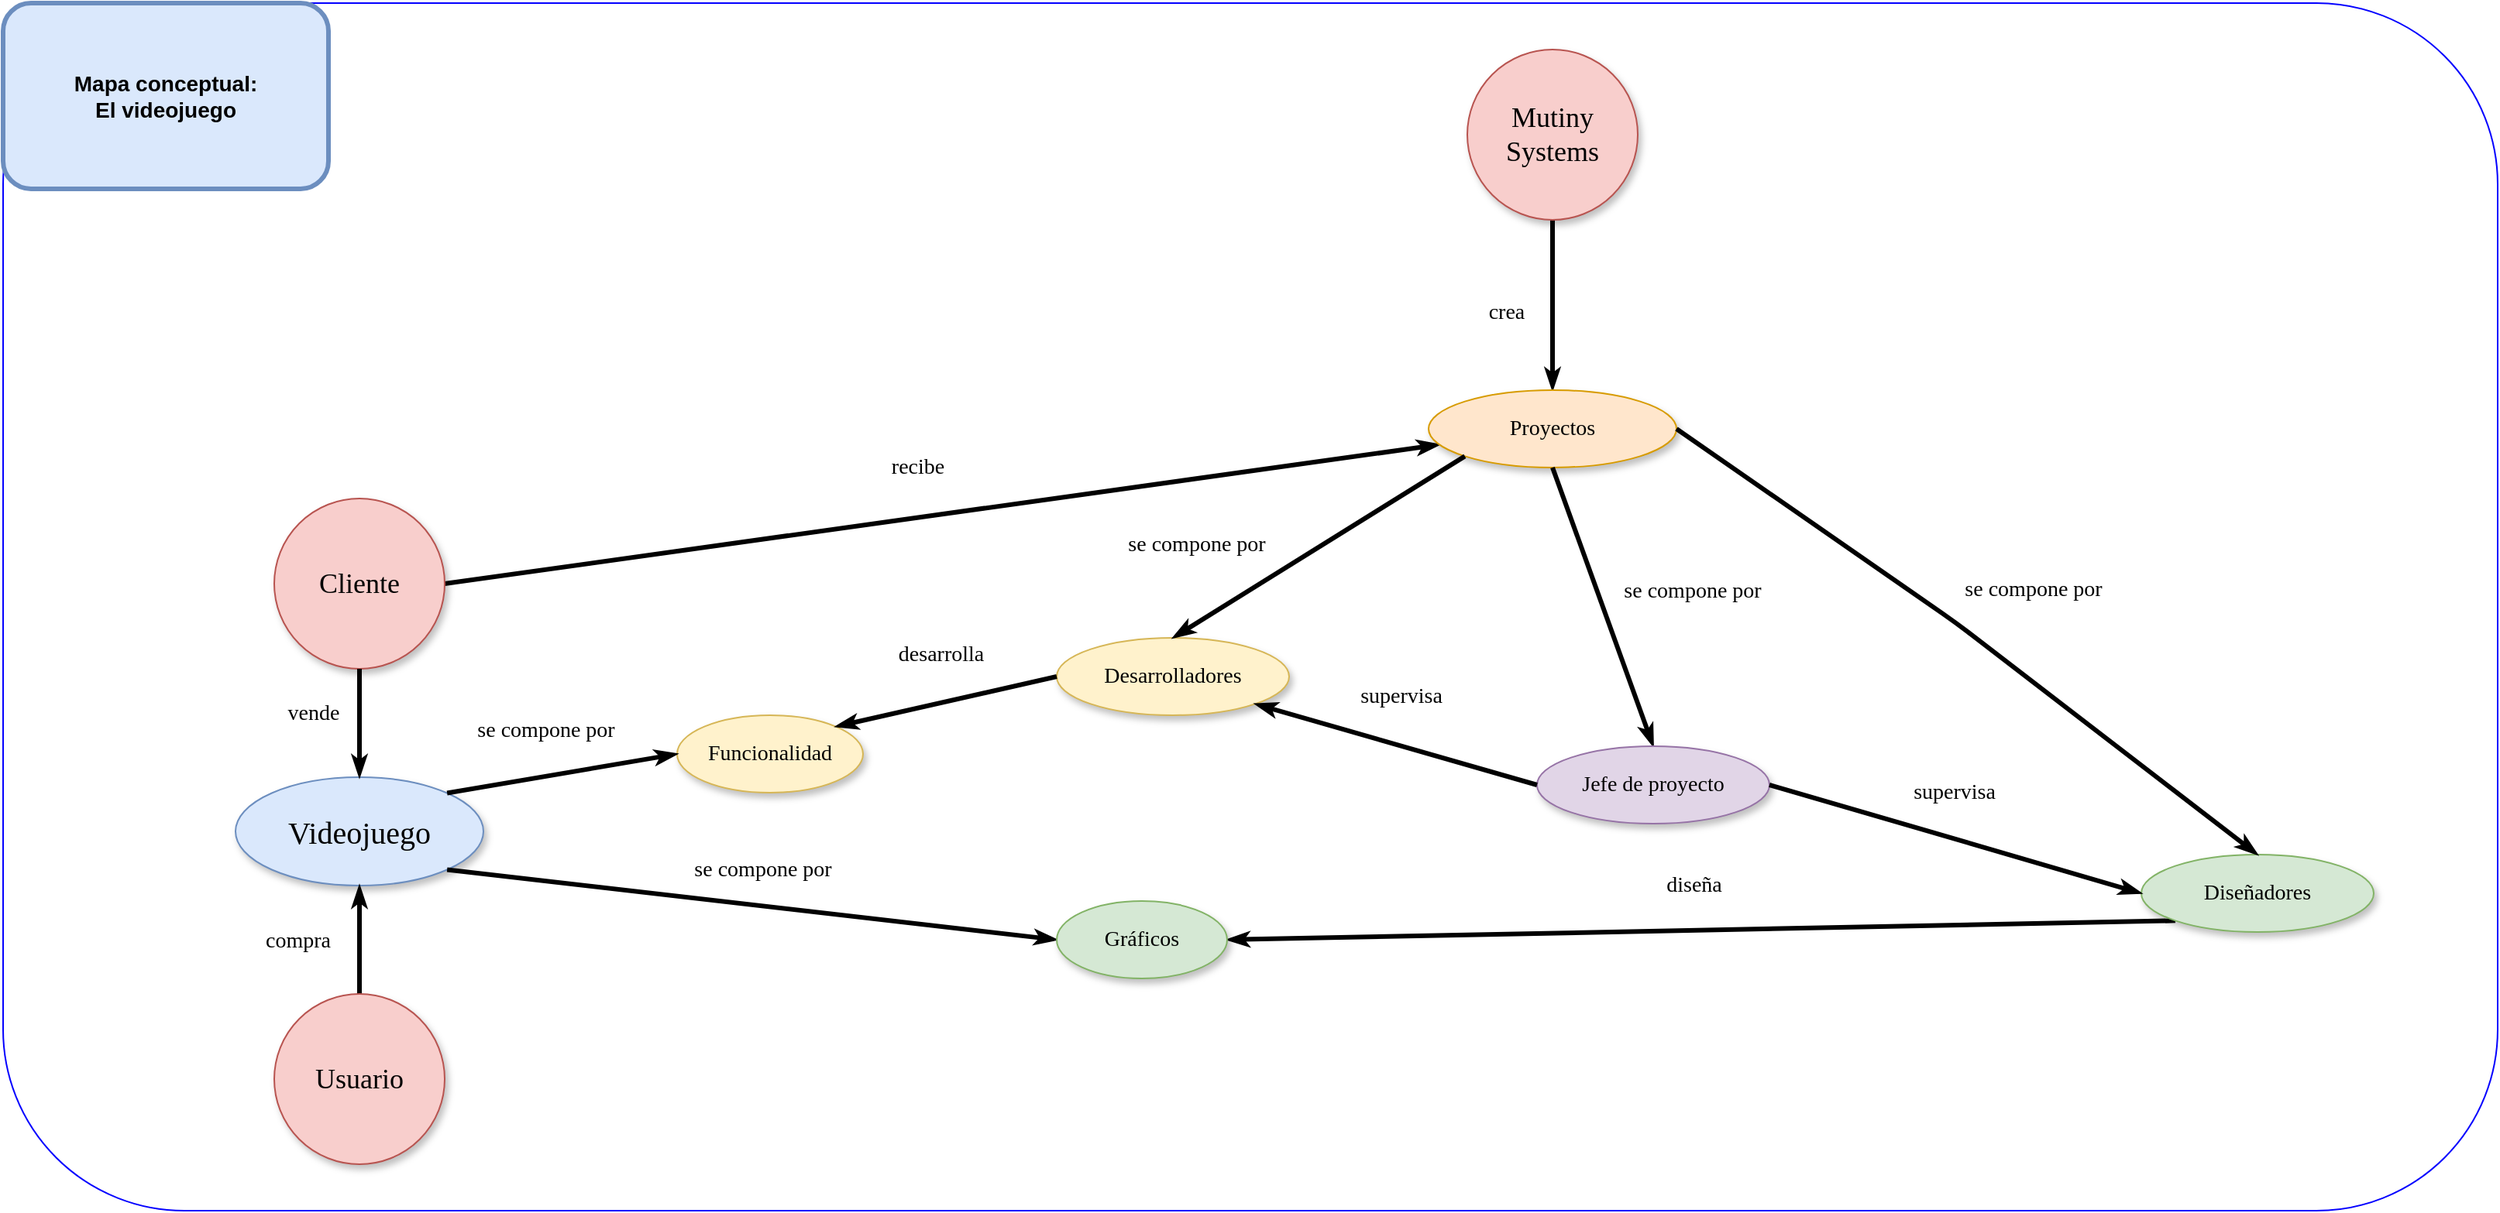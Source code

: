 <mxfile version="24.8.0">
  <diagram name="Page-1" id="42789a77-a242-8287-6e28-9cd8cfd52e62">
    <mxGraphModel dx="3306" dy="2038" grid="1" gridSize="10" guides="1" tooltips="1" connect="1" arrows="1" fold="1" page="1" pageScale="1" pageWidth="1100" pageHeight="850" background="none" math="0" shadow="0">
      <root>
        <mxCell id="0" />
        <mxCell id="1" parent="0" />
        <mxCell id="aNrE-HnWaW6_fpo6UWwL-61" value="" style="rounded=1;whiteSpace=wrap;html=1;fillColor=none;strokeColor=#0400ff;glass=0;" vertex="1" parent="1">
          <mxGeometry x="-40" y="-60" width="1610" height="780" as="geometry" />
        </mxCell>
        <mxCell id="1ea317790d2ca983-13" value="crea" style="edgeStyle=none;rounded=1;html=1;labelBackgroundColor=none;startArrow=none;startFill=0;startSize=5;endArrow=classicThin;endFill=1;endSize=5;jettySize=auto;orthogonalLoop=1;strokeColor=#000000;strokeWidth=3;fontFamily=Verdana;fontSize=14;exitX=0.5;exitY=1;exitDx=0;exitDy=0;" parent="1" source="aNrE-HnWaW6_fpo6UWwL-59" target="1ea317790d2ca983-9" edge="1">
          <mxGeometry x="0.091" y="-30" relative="1" as="geometry">
            <mxPoint x="960" y="80" as="sourcePoint" />
            <mxPoint as="offset" />
          </mxGeometry>
        </mxCell>
        <mxCell id="1ea317790d2ca983-19" value="recibe" style="edgeStyle=none;rounded=1;html=1;labelBackgroundColor=none;startArrow=none;startFill=0;startSize=5;endArrow=classicThin;endFill=1;endSize=5;jettySize=auto;orthogonalLoop=1;strokeColor=#000000;strokeWidth=3;fontFamily=Verdana;fontSize=14;exitX=1;exitY=0.5;exitDx=0;exitDy=0;" parent="1" source="aNrE-HnWaW6_fpo6UWwL-40" target="1ea317790d2ca983-9" edge="1">
          <mxGeometry x="-0.036" y="32" relative="1" as="geometry">
            <mxPoint x="210" y="320" as="sourcePoint" />
            <mxPoint as="offset" />
          </mxGeometry>
        </mxCell>
        <mxCell id="1ea317790d2ca983-9" value="Proyectos" style="ellipse;whiteSpace=wrap;html=1;rounded=0;shadow=1;comic=0;labelBackgroundColor=none;strokeWidth=1;fontFamily=Verdana;fontSize=14;align=center;fillColor=#ffe6cc;strokeColor=#d79b00;" parent="1" vertex="1">
          <mxGeometry x="880" y="190" width="160" height="50" as="geometry" />
        </mxCell>
        <mxCell id="aNrE-HnWaW6_fpo6UWwL-1" value="Mapa conceptual:&lt;br style=&quot;font-size: 14px;&quot;&gt;El videojuego" style="text;html=1;align=center;verticalAlign=middle;whiteSpace=wrap;rounded=1;strokeWidth=3;perimeterSpacing=1;strokeColor=#6c8ebf;shadow=0;glass=0;fontStyle=1;fillColor=#dae8fc;fontSize=14;fontFamily=Helvetica;" vertex="1" parent="1">
          <mxGeometry x="-40" y="-60" width="210" height="120" as="geometry" />
        </mxCell>
        <mxCell id="aNrE-HnWaW6_fpo6UWwL-22" value="diseña" style="edgeStyle=none;rounded=1;html=1;labelBackgroundColor=none;startArrow=none;startFill=0;startSize=5;endArrow=classicThin;endFill=1;endSize=5;jettySize=auto;orthogonalLoop=1;strokeColor=#000000;strokeWidth=3;fontFamily=Verdana;fontSize=14;exitX=0;exitY=1;exitDx=0;exitDy=0;entryX=1;entryY=0.5;entryDx=0;entryDy=0;" edge="1" parent="1" source="aNrE-HnWaW6_fpo6UWwL-23" target="aNrE-HnWaW6_fpo6UWwL-51">
          <mxGeometry x="0.017" y="-29" relative="1" as="geometry">
            <mxPoint x="750" y="455" as="targetPoint" />
            <mxPoint x="1" as="offset" />
          </mxGeometry>
        </mxCell>
        <mxCell id="aNrE-HnWaW6_fpo6UWwL-23" value="&lt;span style=&quot;font-size: 14px;&quot;&gt;Diseñadores&lt;/span&gt;" style="ellipse;whiteSpace=wrap;html=1;rounded=0;shadow=1;comic=0;labelBackgroundColor=none;strokeWidth=1;fontFamily=Verdana;fontSize=14;align=center;fillColor=#d5e8d4;strokeColor=#82b366;" vertex="1" parent="1">
          <mxGeometry x="1340" y="490" width="150" height="50" as="geometry" />
        </mxCell>
        <mxCell id="aNrE-HnWaW6_fpo6UWwL-29" value="&lt;span style=&quot;font-size: 14px;&quot;&gt;Desarrolladores&lt;/span&gt;" style="ellipse;whiteSpace=wrap;html=1;rounded=0;shadow=1;comic=0;labelBackgroundColor=none;strokeWidth=1;fontFamily=Verdana;fontSize=14;align=center;fillColor=#fff2cc;strokeColor=#d6b656;" vertex="1" parent="1">
          <mxGeometry x="640" y="350" width="150" height="50" as="geometry" />
        </mxCell>
        <mxCell id="aNrE-HnWaW6_fpo6UWwL-31" value="&lt;span style=&quot;font-size: 14px;&quot;&gt;Funcionalidad&lt;/span&gt;" style="ellipse;whiteSpace=wrap;html=1;rounded=0;shadow=1;comic=0;labelBackgroundColor=none;strokeWidth=1;fontFamily=Verdana;fontSize=14;align=center;fillColor=#fff2cc;strokeColor=#d6b656;" vertex="1" parent="1">
          <mxGeometry x="395" y="400" width="120" height="50" as="geometry" />
        </mxCell>
        <mxCell id="aNrE-HnWaW6_fpo6UWwL-38" value="se compone por" style="edgeStyle=none;rounded=1;html=1;labelBackgroundColor=none;startArrow=none;startFill=0;startSize=5;endArrow=classicThin;endFill=1;endSize=5;jettySize=auto;orthogonalLoop=1;strokeColor=#000000;strokeWidth=3;fontFamily=Verdana;fontSize=14;exitX=0.5;exitY=1;exitDx=0;exitDy=0;entryX=0.5;entryY=0;entryDx=0;entryDy=0;" edge="1" parent="1" source="1ea317790d2ca983-9" target="aNrE-HnWaW6_fpo6UWwL-39">
          <mxGeometry x="0.106" y="57" relative="1" as="geometry">
            <mxPoint x="1165" y="140" as="targetPoint" />
            <mxPoint x="1125" y="170" as="sourcePoint" />
            <mxPoint as="offset" />
          </mxGeometry>
        </mxCell>
        <mxCell id="aNrE-HnWaW6_fpo6UWwL-39" value="&lt;span style=&quot;font-size: 14px;&quot;&gt;Jefe de proyecto&lt;/span&gt;" style="ellipse;whiteSpace=wrap;html=1;rounded=0;shadow=1;comic=0;labelBackgroundColor=none;strokeWidth=1;fontFamily=Verdana;fontSize=14;align=center;fillColor=#e1d5e7;strokeColor=#9673a6;" vertex="1" parent="1">
          <mxGeometry x="950" y="420" width="150" height="50" as="geometry" />
        </mxCell>
        <mxCell id="aNrE-HnWaW6_fpo6UWwL-40" value="Cliente" style="ellipse;whiteSpace=wrap;html=1;rounded=0;shadow=1;comic=0;labelBackgroundColor=none;strokeWidth=1;fontFamily=Comic Sans MS;fontSize=18;align=center;gradientDirection=east;fillColor=#f8cecc;strokeColor=#b85450;" vertex="1" parent="1">
          <mxGeometry x="135" y="260" width="110" height="110" as="geometry" />
        </mxCell>
        <mxCell id="aNrE-HnWaW6_fpo6UWwL-41" value="&lt;font style=&quot;font-size: 20px;&quot; face=&quot;Georgia&quot;&gt;Videojuego&lt;/font&gt;" style="ellipse;whiteSpace=wrap;html=1;rounded=0;shadow=1;comic=0;labelBackgroundColor=none;strokeWidth=1;fontFamily=Verdana;fontSize=14;align=center;gradientDirection=east;fillColor=#dae8fc;strokeColor=#6c8ebf;" vertex="1" parent="1">
          <mxGeometry x="110" y="440" width="160" height="70" as="geometry" />
        </mxCell>
        <mxCell id="aNrE-HnWaW6_fpo6UWwL-42" style="edgeStyle=none;rounded=1;html=1;labelBackgroundColor=none;startArrow=none;startFill=0;startSize=5;endArrow=classicThin;endFill=1;endSize=5;jettySize=auto;orthogonalLoop=1;strokeColor=#000000;strokeWidth=3;fontFamily=Verdana;fontSize=14;entryX=0.5;entryY=0;entryDx=0;entryDy=0;exitX=0.5;exitY=1;exitDx=0;exitDy=0;" edge="1" parent="1" source="aNrE-HnWaW6_fpo6UWwL-40" target="aNrE-HnWaW6_fpo6UWwL-41">
          <mxGeometry relative="1" as="geometry">
            <mxPoint x="370" y="550" as="sourcePoint" />
            <mxPoint x="512.931" y="357.678" as="targetPoint" />
          </mxGeometry>
        </mxCell>
        <mxCell id="aNrE-HnWaW6_fpo6UWwL-43" value="vende" style="edgeLabel;html=1;align=center;verticalAlign=middle;resizable=0;points=[];fontSize=14;fontFamily=Verdana;" vertex="1" connectable="0" parent="aNrE-HnWaW6_fpo6UWwL-42">
          <mxGeometry x="-0.2" relative="1" as="geometry">
            <mxPoint x="-30" y="1" as="offset" />
          </mxGeometry>
        </mxCell>
        <mxCell id="aNrE-HnWaW6_fpo6UWwL-46" style="edgeStyle=none;rounded=1;html=1;labelBackgroundColor=none;startArrow=none;startFill=0;startSize=5;endArrow=classicThin;endFill=1;endSize=5;jettySize=auto;orthogonalLoop=1;strokeColor=#000000;strokeWidth=3;fontFamily=Verdana;fontSize=14;entryX=0.5;entryY=1;entryDx=0;entryDy=0;exitX=0.5;exitY=0;exitDx=0;exitDy=0;" edge="1" parent="1" source="aNrE-HnWaW6_fpo6UWwL-58" target="aNrE-HnWaW6_fpo6UWwL-41">
          <mxGeometry relative="1" as="geometry">
            <mxPoint x="190" y="560" as="sourcePoint" />
            <mxPoint x="369.5" y="640" as="targetPoint" />
          </mxGeometry>
        </mxCell>
        <mxCell id="aNrE-HnWaW6_fpo6UWwL-47" value="compra" style="edgeLabel;html=1;align=center;verticalAlign=middle;resizable=0;points=[];fontSize=14;fontFamily=Verdana;" vertex="1" connectable="0" parent="aNrE-HnWaW6_fpo6UWwL-46">
          <mxGeometry x="-0.2" relative="1" as="geometry">
            <mxPoint x="-40" y="-6" as="offset" />
          </mxGeometry>
        </mxCell>
        <mxCell id="aNrE-HnWaW6_fpo6UWwL-48" value="se compone por" style="edgeStyle=none;rounded=1;html=1;labelBackgroundColor=none;startArrow=none;startFill=0;startSize=5;endArrow=classicThin;endFill=1;endSize=5;jettySize=auto;orthogonalLoop=1;strokeColor=#000000;strokeWidth=3;fontFamily=Verdana;fontSize=14;exitX=1;exitY=0;exitDx=0;exitDy=0;entryX=0;entryY=0.5;entryDx=0;entryDy=0;" edge="1" parent="1" source="aNrE-HnWaW6_fpo6UWwL-41" target="aNrE-HnWaW6_fpo6UWwL-31">
          <mxGeometry x="-0.083" y="29" relative="1" as="geometry">
            <mxPoint x="380" y="430" as="targetPoint" />
            <mxPoint x="310.0" y="425" as="sourcePoint" />
            <mxPoint as="offset" />
          </mxGeometry>
        </mxCell>
        <mxCell id="aNrE-HnWaW6_fpo6UWwL-49" value="se compone por" style="edgeStyle=none;rounded=1;html=1;labelBackgroundColor=none;startArrow=none;startFill=0;startSize=5;endArrow=classicThin;endFill=1;endSize=5;jettySize=auto;orthogonalLoop=1;strokeColor=#000000;strokeWidth=3;fontFamily=Verdana;fontSize=14;exitX=1;exitY=1;exitDx=0;exitDy=0;entryX=0;entryY=0.5;entryDx=0;entryDy=0;" edge="1" parent="1" source="aNrE-HnWaW6_fpo6UWwL-41" target="aNrE-HnWaW6_fpo6UWwL-51">
          <mxGeometry x="0.019" y="23" relative="1" as="geometry">
            <mxPoint x="420" y="490" as="targetPoint" />
            <mxPoint x="272" y="522" as="sourcePoint" />
            <mxPoint as="offset" />
          </mxGeometry>
        </mxCell>
        <mxCell id="aNrE-HnWaW6_fpo6UWwL-51" value="Gráficos" style="ellipse;whiteSpace=wrap;html=1;rounded=0;shadow=1;comic=0;labelBackgroundColor=none;strokeWidth=1;fontFamily=Verdana;fontSize=14;align=center;fillColor=#d5e8d4;strokeColor=#82b366;" vertex="1" parent="1">
          <mxGeometry x="640" y="520" width="110" height="50" as="geometry" />
        </mxCell>
        <mxCell id="aNrE-HnWaW6_fpo6UWwL-53" value="se compone por" style="edgeStyle=none;rounded=1;html=1;labelBackgroundColor=none;startArrow=none;startFill=0;startSize=5;endArrow=classicThin;endFill=1;endSize=5;jettySize=auto;orthogonalLoop=1;strokeColor=#000000;strokeWidth=3;fontFamily=Verdana;fontSize=14;exitX=1;exitY=0.5;exitDx=0;exitDy=0;entryX=0.5;entryY=0;entryDx=0;entryDy=0;" edge="1" parent="1" source="1ea317790d2ca983-9" target="aNrE-HnWaW6_fpo6UWwL-23">
          <mxGeometry x="0.06" y="46" relative="1" as="geometry">
            <mxPoint x="1180" y="215" as="targetPoint" />
            <mxPoint x="1050" y="280" as="sourcePoint" />
            <Array as="points">
              <mxPoint x="1220" y="340" />
            </Array>
            <mxPoint y="-1" as="offset" />
          </mxGeometry>
        </mxCell>
        <mxCell id="aNrE-HnWaW6_fpo6UWwL-54" value="se compone por" style="edgeStyle=none;rounded=1;html=1;labelBackgroundColor=none;startArrow=none;startFill=0;startSize=5;endArrow=classicThin;endFill=1;endSize=5;jettySize=auto;orthogonalLoop=1;strokeColor=#000000;strokeWidth=3;fontFamily=Verdana;fontSize=14;exitX=0;exitY=1;exitDx=0;exitDy=0;entryX=0.5;entryY=0;entryDx=0;entryDy=0;" edge="1" parent="1" source="1ea317790d2ca983-9" target="aNrE-HnWaW6_fpo6UWwL-29">
          <mxGeometry x="0.597" y="-43" relative="1" as="geometry">
            <mxPoint x="903" y="290" as="targetPoint" />
            <mxPoint x="1050" y="260" as="sourcePoint" />
            <mxPoint as="offset" />
          </mxGeometry>
        </mxCell>
        <mxCell id="aNrE-HnWaW6_fpo6UWwL-55" value="desarrolla" style="edgeStyle=none;rounded=1;html=1;labelBackgroundColor=none;startArrow=none;startFill=0;startSize=5;endArrow=classicThin;endFill=1;endSize=5;jettySize=auto;orthogonalLoop=1;strokeColor=#000000;strokeWidth=3;fontFamily=Verdana;fontSize=14;exitX=0;exitY=0.5;exitDx=0;exitDy=0;entryX=1;entryY=0;entryDx=0;entryDy=0;" edge="1" parent="1" source="aNrE-HnWaW6_fpo6UWwL-29" target="aNrE-HnWaW6_fpo6UWwL-31">
          <mxGeometry x="-0.037" y="-30" relative="1" as="geometry">
            <mxPoint x="330" y="327" as="sourcePoint" />
            <mxPoint x="755" y="365" as="targetPoint" />
            <mxPoint as="offset" />
          </mxGeometry>
        </mxCell>
        <mxCell id="aNrE-HnWaW6_fpo6UWwL-56" value="supervisa" style="edgeStyle=none;rounded=1;html=1;labelBackgroundColor=none;startArrow=none;startFill=0;startSize=5;endArrow=classicThin;endFill=1;endSize=5;jettySize=auto;orthogonalLoop=1;strokeColor=#000000;strokeWidth=3;fontFamily=Verdana;fontSize=14;exitX=0;exitY=0.5;exitDx=0;exitDy=0;entryX=1;entryY=1;entryDx=0;entryDy=0;" edge="1" parent="1" source="aNrE-HnWaW6_fpo6UWwL-39" target="aNrE-HnWaW6_fpo6UWwL-29">
          <mxGeometry x="0.06" y="-30" relative="1" as="geometry">
            <mxPoint x="1405" y="460" as="sourcePoint" />
            <mxPoint x="740" y="465" as="targetPoint" />
            <mxPoint as="offset" />
          </mxGeometry>
        </mxCell>
        <mxCell id="aNrE-HnWaW6_fpo6UWwL-57" value="supervisa" style="edgeStyle=none;rounded=1;html=1;labelBackgroundColor=none;startArrow=none;startFill=0;startSize=5;endArrow=classicThin;endFill=1;endSize=5;jettySize=auto;orthogonalLoop=1;strokeColor=#000000;strokeWidth=3;fontFamily=Verdana;fontSize=14;exitX=1;exitY=0.5;exitDx=0;exitDy=0;entryX=0;entryY=0.5;entryDx=0;entryDy=0;" edge="1" parent="1" source="aNrE-HnWaW6_fpo6UWwL-39" target="aNrE-HnWaW6_fpo6UWwL-23">
          <mxGeometry x="-0.067" y="29" relative="1" as="geometry">
            <mxPoint x="1242" y="470" as="sourcePoint" />
            <mxPoint x="1090" y="378" as="targetPoint" />
            <mxPoint x="-1" as="offset" />
          </mxGeometry>
        </mxCell>
        <mxCell id="aNrE-HnWaW6_fpo6UWwL-58" value="Usuario" style="ellipse;whiteSpace=wrap;html=1;rounded=0;shadow=1;comic=0;labelBackgroundColor=none;strokeWidth=1;fontFamily=Comic Sans MS;fontSize=18;align=center;gradientDirection=east;fillColor=#f8cecc;strokeColor=#b85450;" vertex="1" parent="1">
          <mxGeometry x="135" y="580" width="110" height="110" as="geometry" />
        </mxCell>
        <mxCell id="aNrE-HnWaW6_fpo6UWwL-59" value="Mutiny&lt;div style=&quot;font-size: 18px;&quot;&gt;Systems&lt;/div&gt;" style="ellipse;whiteSpace=wrap;html=1;rounded=0;shadow=1;comic=0;labelBackgroundColor=none;strokeWidth=1;fontFamily=Comic Sans MS;fontSize=18;align=center;gradientDirection=east;fillColor=#f8cecc;strokeColor=#b85450;" vertex="1" parent="1">
          <mxGeometry x="905" y="-30" width="110" height="110" as="geometry" />
        </mxCell>
      </root>
    </mxGraphModel>
  </diagram>
</mxfile>
